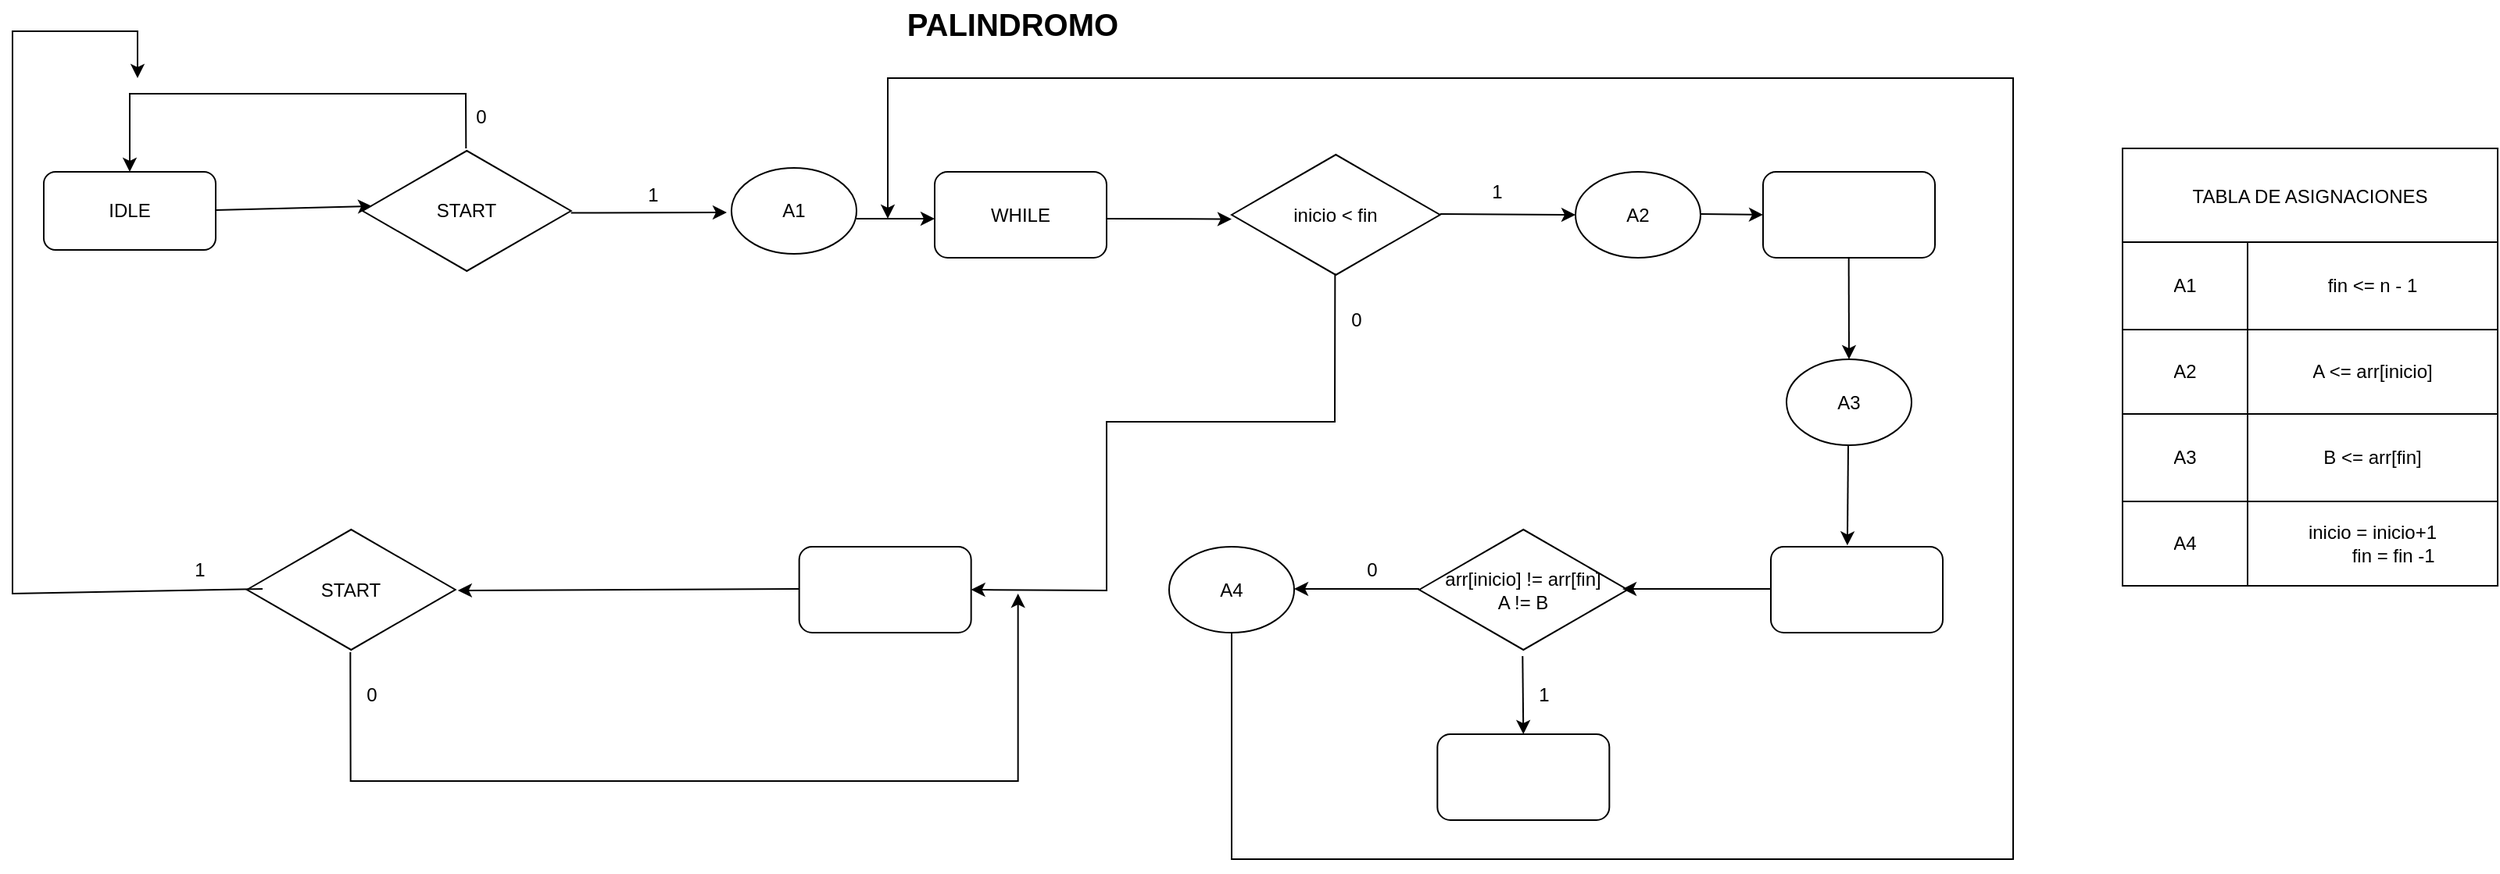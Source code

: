 <mxfile version="24.2.1" type="device">
  <diagram name="Página-1" id="VscOV9Ah3eZwBUc0Lz3c">
    <mxGraphModel dx="1615" dy="940" grid="1" gridSize="10" guides="1" tooltips="1" connect="1" arrows="1" fold="1" page="1" pageScale="1" pageWidth="827" pageHeight="1169" math="0" shadow="0">
      <root>
        <mxCell id="0" />
        <mxCell id="1" parent="0" />
        <mxCell id="wc5VOrM7tCtkyL7BnLqv-1" value="IDLE" style="rounded=1;whiteSpace=wrap;html=1;" vertex="1" parent="1">
          <mxGeometry x="60" y="130" width="110" height="50" as="geometry" />
        </mxCell>
        <mxCell id="wc5VOrM7tCtkyL7BnLqv-2" value="START" style="html=1;whiteSpace=wrap;aspect=fixed;shape=isoRectangle;" vertex="1" parent="1">
          <mxGeometry x="264" y="115" width="133.33" height="80" as="geometry" />
        </mxCell>
        <mxCell id="wc5VOrM7tCtkyL7BnLqv-5" value="" style="endArrow=classic;html=1;rounded=0;entryX=0.5;entryY=0;entryDx=0;entryDy=0;" edge="1" parent="1" target="wc5VOrM7tCtkyL7BnLqv-1">
          <mxGeometry width="50" height="50" relative="1" as="geometry">
            <mxPoint x="330.16" y="115" as="sourcePoint" />
            <mxPoint x="110" y="70" as="targetPoint" />
            <Array as="points">
              <mxPoint x="330" y="80" />
              <mxPoint x="115" y="80" />
            </Array>
          </mxGeometry>
        </mxCell>
        <mxCell id="wc5VOrM7tCtkyL7BnLqv-6" value="" style="endArrow=classic;html=1;rounded=0;" edge="1" parent="1">
          <mxGeometry width="50" height="50" relative="1" as="geometry">
            <mxPoint x="170" y="154.5" as="sourcePoint" />
            <mxPoint x="270" y="152" as="targetPoint" />
          </mxGeometry>
        </mxCell>
        <mxCell id="wc5VOrM7tCtkyL7BnLqv-7" value="0" style="text;html=1;align=center;verticalAlign=middle;whiteSpace=wrap;rounded=0;" vertex="1" parent="1">
          <mxGeometry x="310" y="80" width="60" height="30" as="geometry" />
        </mxCell>
        <mxCell id="wc5VOrM7tCtkyL7BnLqv-8" value="" style="endArrow=classic;html=1;rounded=0;" edge="1" parent="1">
          <mxGeometry width="50" height="50" relative="1" as="geometry">
            <mxPoint x="397.33" y="156.25" as="sourcePoint" />
            <mxPoint x="497" y="156" as="targetPoint" />
          </mxGeometry>
        </mxCell>
        <mxCell id="wc5VOrM7tCtkyL7BnLqv-9" value="1" style="text;html=1;align=center;verticalAlign=middle;whiteSpace=wrap;rounded=0;" vertex="1" parent="1">
          <mxGeometry x="420" y="130" width="60" height="30" as="geometry" />
        </mxCell>
        <mxCell id="wc5VOrM7tCtkyL7BnLqv-10" value="&lt;font style=&quot;font-size: 20px;&quot;&gt;&lt;b&gt;PALINDROMO&lt;/b&gt;&lt;/font&gt;" style="text;html=1;align=center;verticalAlign=middle;whiteSpace=wrap;rounded=0;" vertex="1" parent="1">
          <mxGeometry x="650" y="20" width="60" height="30" as="geometry" />
        </mxCell>
        <mxCell id="wc5VOrM7tCtkyL7BnLqv-11" value="A1" style="ellipse;whiteSpace=wrap;html=1;" vertex="1" parent="1">
          <mxGeometry x="500" y="127.5" width="80" height="55" as="geometry" />
        </mxCell>
        <mxCell id="wc5VOrM7tCtkyL7BnLqv-12" value="WHILE" style="rounded=1;whiteSpace=wrap;html=1;" vertex="1" parent="1">
          <mxGeometry x="630" y="130" width="110" height="55" as="geometry" />
        </mxCell>
        <mxCell id="wc5VOrM7tCtkyL7BnLqv-13" value="inicio &amp;lt; fin" style="html=1;whiteSpace=wrap;aspect=fixed;shape=isoRectangle;" vertex="1" parent="1">
          <mxGeometry x="820" y="117.5" width="133.33" height="80" as="geometry" />
        </mxCell>
        <mxCell id="wc5VOrM7tCtkyL7BnLqv-14" value="" style="endArrow=classic;html=1;rounded=0;" edge="1" parent="1">
          <mxGeometry width="50" height="50" relative="1" as="geometry">
            <mxPoint x="580" y="160" as="sourcePoint" />
            <mxPoint x="630" y="160" as="targetPoint" />
            <Array as="points">
              <mxPoint x="600" y="160" />
            </Array>
          </mxGeometry>
        </mxCell>
        <mxCell id="wc5VOrM7tCtkyL7BnLqv-15" value="" style="endArrow=classic;html=1;rounded=0;" edge="1" parent="1">
          <mxGeometry width="50" height="50" relative="1" as="geometry">
            <mxPoint x="740" y="160" as="sourcePoint" />
            <mxPoint x="820" y="160.25" as="targetPoint" />
          </mxGeometry>
        </mxCell>
        <mxCell id="wc5VOrM7tCtkyL7BnLqv-17" value="1" style="text;html=1;align=center;verticalAlign=middle;whiteSpace=wrap;rounded=0;" vertex="1" parent="1">
          <mxGeometry x="960" y="127.5" width="60" height="30" as="geometry" />
        </mxCell>
        <mxCell id="wc5VOrM7tCtkyL7BnLqv-18" value="" style="endArrow=classic;html=1;rounded=0;entryX=0;entryY=0.5;entryDx=0;entryDy=0;" edge="1" parent="1" target="wc5VOrM7tCtkyL7BnLqv-22">
          <mxGeometry width="50" height="50" relative="1" as="geometry">
            <mxPoint x="953.33" y="157" as="sourcePoint" />
            <mxPoint x="1033.33" y="157.25" as="targetPoint" />
          </mxGeometry>
        </mxCell>
        <mxCell id="wc5VOrM7tCtkyL7BnLqv-22" value="A2" style="ellipse;whiteSpace=wrap;html=1;" vertex="1" parent="1">
          <mxGeometry x="1040" y="130" width="80" height="55" as="geometry" />
        </mxCell>
        <mxCell id="wc5VOrM7tCtkyL7BnLqv-23" value="" style="rounded=1;whiteSpace=wrap;html=1;" vertex="1" parent="1">
          <mxGeometry x="1160" y="130" width="110" height="55" as="geometry" />
        </mxCell>
        <mxCell id="wc5VOrM7tCtkyL7BnLqv-25" value="A3" style="ellipse;whiteSpace=wrap;html=1;" vertex="1" parent="1">
          <mxGeometry x="1175" y="250" width="80" height="55" as="geometry" />
        </mxCell>
        <mxCell id="wc5VOrM7tCtkyL7BnLqv-27" value="" style="rounded=1;whiteSpace=wrap;html=1;" vertex="1" parent="1">
          <mxGeometry x="1165" y="370" width="110" height="55" as="geometry" />
        </mxCell>
        <mxCell id="wc5VOrM7tCtkyL7BnLqv-28" value="arr[inicio] != arr[fin]&lt;div&gt;A != B&lt;/div&gt;" style="html=1;whiteSpace=wrap;aspect=fixed;shape=isoRectangle;" vertex="1" parent="1">
          <mxGeometry x="940" y="357.5" width="133.33" height="80" as="geometry" />
        </mxCell>
        <mxCell id="wc5VOrM7tCtkyL7BnLqv-29" value="" style="rounded=1;whiteSpace=wrap;html=1;" vertex="1" parent="1">
          <mxGeometry x="951.66" y="490" width="110" height="55" as="geometry" />
        </mxCell>
        <mxCell id="wc5VOrM7tCtkyL7BnLqv-30" value="A4" style="ellipse;whiteSpace=wrap;html=1;" vertex="1" parent="1">
          <mxGeometry x="780" y="370" width="80" height="55" as="geometry" />
        </mxCell>
        <mxCell id="wc5VOrM7tCtkyL7BnLqv-31" value="" style="rounded=1;whiteSpace=wrap;html=1;" vertex="1" parent="1">
          <mxGeometry x="543.33" y="370" width="110" height="55" as="geometry" />
        </mxCell>
        <mxCell id="wc5VOrM7tCtkyL7BnLqv-32" value="" style="endArrow=classic;html=1;rounded=0;entryX=0;entryY=0.5;entryDx=0;entryDy=0;" edge="1" parent="1" target="wc5VOrM7tCtkyL7BnLqv-23">
          <mxGeometry width="50" height="50" relative="1" as="geometry">
            <mxPoint x="1120" y="157" as="sourcePoint" />
            <mxPoint x="1170" y="157" as="targetPoint" />
          </mxGeometry>
        </mxCell>
        <mxCell id="wc5VOrM7tCtkyL7BnLqv-34" value="" style="endArrow=classic;html=1;rounded=0;entryX=0.5;entryY=0;entryDx=0;entryDy=0;" edge="1" parent="1" target="wc5VOrM7tCtkyL7BnLqv-25">
          <mxGeometry width="50" height="50" relative="1" as="geometry">
            <mxPoint x="1214.83" y="185" as="sourcePoint" />
            <mxPoint x="1214.5" y="238" as="targetPoint" />
          </mxGeometry>
        </mxCell>
        <mxCell id="wc5VOrM7tCtkyL7BnLqv-35" value="" style="endArrow=classic;html=1;rounded=0;entryX=0.445;entryY=-0.015;entryDx=0;entryDy=0;entryPerimeter=0;" edge="1" parent="1" target="wc5VOrM7tCtkyL7BnLqv-27">
          <mxGeometry width="50" height="50" relative="1" as="geometry">
            <mxPoint x="1214.5" y="305" as="sourcePoint" />
            <mxPoint x="1214.67" y="370" as="targetPoint" />
          </mxGeometry>
        </mxCell>
        <mxCell id="wc5VOrM7tCtkyL7BnLqv-36" value="" style="endArrow=classic;html=1;rounded=0;entryX=0.5;entryY=0;entryDx=0;entryDy=0;" edge="1" parent="1" target="wc5VOrM7tCtkyL7BnLqv-29">
          <mxGeometry width="50" height="50" relative="1" as="geometry">
            <mxPoint x="1006.16" y="440" as="sourcePoint" />
            <mxPoint x="1006.33" y="505" as="targetPoint" />
          </mxGeometry>
        </mxCell>
        <mxCell id="wc5VOrM7tCtkyL7BnLqv-37" value="" style="endArrow=classic;html=1;rounded=0;entryX=0.975;entryY=0.494;entryDx=0;entryDy=0;entryPerimeter=0;" edge="1" parent="1" target="wc5VOrM7tCtkyL7BnLqv-28">
          <mxGeometry width="50" height="50" relative="1" as="geometry">
            <mxPoint x="1165.0" y="397" as="sourcePoint" />
            <mxPoint x="1093.34" y="397" as="targetPoint" />
          </mxGeometry>
        </mxCell>
        <mxCell id="wc5VOrM7tCtkyL7BnLqv-38" value="" style="endArrow=classic;html=1;rounded=0;entryX=0.975;entryY=0.494;entryDx=0;entryDy=0;entryPerimeter=0;" edge="1" parent="1">
          <mxGeometry width="50" height="50" relative="1" as="geometry">
            <mxPoint x="940" y="397" as="sourcePoint" />
            <mxPoint x="860" y="397" as="targetPoint" />
          </mxGeometry>
        </mxCell>
        <mxCell id="wc5VOrM7tCtkyL7BnLqv-39" value="" style="endArrow=classic;html=1;rounded=0;" edge="1" parent="1">
          <mxGeometry width="50" height="50" relative="1" as="geometry">
            <mxPoint x="820" y="425" as="sourcePoint" />
            <mxPoint x="600" y="160" as="targetPoint" />
            <Array as="points">
              <mxPoint x="820" y="570" />
              <mxPoint x="1320" y="570" />
              <mxPoint x="1320" y="70" />
              <mxPoint x="600" y="70" />
            </Array>
          </mxGeometry>
        </mxCell>
        <mxCell id="wc5VOrM7tCtkyL7BnLqv-40" value="START" style="html=1;whiteSpace=wrap;aspect=fixed;shape=isoRectangle;" vertex="1" parent="1">
          <mxGeometry x="190" y="357.5" width="133.33" height="80" as="geometry" />
        </mxCell>
        <mxCell id="wc5VOrM7tCtkyL7BnLqv-41" value="" style="endArrow=classic;html=1;rounded=0;entryX=1.012;entryY=0.506;entryDx=0;entryDy=0;entryPerimeter=0;" edge="1" parent="1" target="wc5VOrM7tCtkyL7BnLqv-40">
          <mxGeometry width="50" height="50" relative="1" as="geometry">
            <mxPoint x="543.33" y="397" as="sourcePoint" />
            <mxPoint x="463.33" y="397" as="targetPoint" />
          </mxGeometry>
        </mxCell>
        <mxCell id="wc5VOrM7tCtkyL7BnLqv-42" value="" style="endArrow=classic;html=1;rounded=0;" edge="1" parent="1">
          <mxGeometry width="50" height="50" relative="1" as="geometry">
            <mxPoint x="200" y="397" as="sourcePoint" />
            <mxPoint x="120" y="70" as="targetPoint" />
            <Array as="points">
              <mxPoint x="40" y="400" />
              <mxPoint x="40" y="40" />
              <mxPoint x="120" y="40" />
            </Array>
          </mxGeometry>
        </mxCell>
        <mxCell id="wc5VOrM7tCtkyL7BnLqv-43" value="" style="endArrow=classic;html=1;rounded=0;" edge="1" parent="1">
          <mxGeometry width="50" height="50" relative="1" as="geometry">
            <mxPoint x="256.16" y="437.5" as="sourcePoint" />
            <mxPoint x="683.33" y="400" as="targetPoint" />
            <Array as="points">
              <mxPoint x="256.16" y="447.5" />
              <mxPoint x="256.33" y="520" />
              <mxPoint x="683.33" y="520" />
            </Array>
          </mxGeometry>
        </mxCell>
        <mxCell id="wc5VOrM7tCtkyL7BnLqv-45" value="0" style="text;html=1;align=center;verticalAlign=middle;whiteSpace=wrap;rounded=0;" vertex="1" parent="1">
          <mxGeometry x="880" y="370" width="60" height="30" as="geometry" />
        </mxCell>
        <mxCell id="wc5VOrM7tCtkyL7BnLqv-46" value="1" style="text;html=1;align=center;verticalAlign=middle;whiteSpace=wrap;rounded=0;" vertex="1" parent="1">
          <mxGeometry x="990" y="450" width="60" height="30" as="geometry" />
        </mxCell>
        <mxCell id="wc5VOrM7tCtkyL7BnLqv-47" value="" style="endArrow=classic;html=1;rounded=0;entryX=1;entryY=0.5;entryDx=0;entryDy=0;" edge="1" parent="1" target="wc5VOrM7tCtkyL7BnLqv-31">
          <mxGeometry width="50" height="50" relative="1" as="geometry">
            <mxPoint x="886.17" y="195" as="sourcePoint" />
            <mxPoint x="660" y="400" as="targetPoint" />
            <Array as="points">
              <mxPoint x="886" y="290" />
              <mxPoint x="740" y="290" />
              <mxPoint x="740" y="398" />
            </Array>
          </mxGeometry>
        </mxCell>
        <mxCell id="wc5VOrM7tCtkyL7BnLqv-48" value="0" style="text;html=1;align=center;verticalAlign=middle;whiteSpace=wrap;rounded=0;" vertex="1" parent="1">
          <mxGeometry x="870" y="210" width="60" height="30" as="geometry" />
        </mxCell>
        <mxCell id="wc5VOrM7tCtkyL7BnLqv-49" style="edgeStyle=orthogonalEdgeStyle;rounded=0;orthogonalLoop=1;jettySize=auto;html=1;exitX=0.5;exitY=1;exitDx=0;exitDy=0;" edge="1" parent="1" source="wc5VOrM7tCtkyL7BnLqv-48" target="wc5VOrM7tCtkyL7BnLqv-48">
          <mxGeometry relative="1" as="geometry" />
        </mxCell>
        <mxCell id="wc5VOrM7tCtkyL7BnLqv-50" value="1" style="text;html=1;align=center;verticalAlign=middle;whiteSpace=wrap;rounded=0;" vertex="1" parent="1">
          <mxGeometry x="130" y="370" width="60" height="30" as="geometry" />
        </mxCell>
        <mxCell id="wc5VOrM7tCtkyL7BnLqv-51" value="0" style="text;html=1;align=center;verticalAlign=middle;whiteSpace=wrap;rounded=0;" vertex="1" parent="1">
          <mxGeometry x="240" y="450" width="60" height="30" as="geometry" />
        </mxCell>
        <mxCell id="wc5VOrM7tCtkyL7BnLqv-52" value="TABLA DE ASIGNACIONES" style="shape=table;startSize=60;container=1;collapsible=0;childLayout=tableLayout;" vertex="1" parent="1">
          <mxGeometry x="1390" y="115" width="240" height="280" as="geometry" />
        </mxCell>
        <mxCell id="wc5VOrM7tCtkyL7BnLqv-53" value="" style="shape=tableRow;horizontal=0;startSize=0;swimlaneHead=0;swimlaneBody=0;strokeColor=inherit;top=0;left=0;bottom=0;right=0;collapsible=0;dropTarget=0;fillColor=none;points=[[0,0.5],[1,0.5]];portConstraint=eastwest;" vertex="1" parent="wc5VOrM7tCtkyL7BnLqv-52">
          <mxGeometry y="60" width="240" height="56" as="geometry" />
        </mxCell>
        <mxCell id="wc5VOrM7tCtkyL7BnLqv-54" value="A1" style="shape=partialRectangle;html=1;whiteSpace=wrap;connectable=0;strokeColor=inherit;overflow=hidden;fillColor=none;top=0;left=0;bottom=0;right=0;pointerEvents=1;" vertex="1" parent="wc5VOrM7tCtkyL7BnLqv-53">
          <mxGeometry width="80" height="56" as="geometry">
            <mxRectangle width="80" height="56" as="alternateBounds" />
          </mxGeometry>
        </mxCell>
        <mxCell id="wc5VOrM7tCtkyL7BnLqv-55" value="fin &amp;lt;= n - 1" style="shape=partialRectangle;html=1;whiteSpace=wrap;connectable=0;strokeColor=inherit;overflow=hidden;fillColor=none;top=0;left=0;bottom=0;right=0;pointerEvents=1;" vertex="1" parent="wc5VOrM7tCtkyL7BnLqv-53">
          <mxGeometry x="80" width="160" height="56" as="geometry">
            <mxRectangle width="160" height="56" as="alternateBounds" />
          </mxGeometry>
        </mxCell>
        <mxCell id="wc5VOrM7tCtkyL7BnLqv-56" value="" style="shape=tableRow;horizontal=0;startSize=0;swimlaneHead=0;swimlaneBody=0;strokeColor=inherit;top=0;left=0;bottom=0;right=0;collapsible=0;dropTarget=0;fillColor=none;points=[[0,0.5],[1,0.5]];portConstraint=eastwest;" vertex="1" parent="wc5VOrM7tCtkyL7BnLqv-52">
          <mxGeometry y="116" width="240" height="54" as="geometry" />
        </mxCell>
        <mxCell id="wc5VOrM7tCtkyL7BnLqv-57" value="A2" style="shape=partialRectangle;html=1;whiteSpace=wrap;connectable=0;strokeColor=inherit;overflow=hidden;fillColor=none;top=0;left=0;bottom=0;right=0;pointerEvents=1;" vertex="1" parent="wc5VOrM7tCtkyL7BnLqv-56">
          <mxGeometry width="80" height="54" as="geometry">
            <mxRectangle width="80" height="54" as="alternateBounds" />
          </mxGeometry>
        </mxCell>
        <mxCell id="wc5VOrM7tCtkyL7BnLqv-58" value="A &amp;lt;= arr[inicio]" style="shape=partialRectangle;html=1;whiteSpace=wrap;connectable=0;strokeColor=inherit;overflow=hidden;fillColor=none;top=0;left=0;bottom=0;right=0;pointerEvents=1;" vertex="1" parent="wc5VOrM7tCtkyL7BnLqv-56">
          <mxGeometry x="80" width="160" height="54" as="geometry">
            <mxRectangle width="160" height="54" as="alternateBounds" />
          </mxGeometry>
        </mxCell>
        <mxCell id="wc5VOrM7tCtkyL7BnLqv-59" value="" style="shape=tableRow;horizontal=0;startSize=0;swimlaneHead=0;swimlaneBody=0;strokeColor=inherit;top=0;left=0;bottom=0;right=0;collapsible=0;dropTarget=0;fillColor=none;points=[[0,0.5],[1,0.5]];portConstraint=eastwest;" vertex="1" parent="wc5VOrM7tCtkyL7BnLqv-52">
          <mxGeometry y="170" width="240" height="56" as="geometry" />
        </mxCell>
        <mxCell id="wc5VOrM7tCtkyL7BnLqv-60" value="A3" style="shape=partialRectangle;html=1;whiteSpace=wrap;connectable=0;strokeColor=inherit;overflow=hidden;fillColor=none;top=0;left=0;bottom=0;right=0;pointerEvents=1;" vertex="1" parent="wc5VOrM7tCtkyL7BnLqv-59">
          <mxGeometry width="80" height="56" as="geometry">
            <mxRectangle width="80" height="56" as="alternateBounds" />
          </mxGeometry>
        </mxCell>
        <mxCell id="wc5VOrM7tCtkyL7BnLqv-61" value="B &amp;lt;=&amp;nbsp;arr[fin]" style="shape=partialRectangle;html=1;whiteSpace=wrap;connectable=0;strokeColor=inherit;overflow=hidden;fillColor=none;top=0;left=0;bottom=0;right=0;pointerEvents=1;" vertex="1" parent="wc5VOrM7tCtkyL7BnLqv-59">
          <mxGeometry x="80" width="160" height="56" as="geometry">
            <mxRectangle width="160" height="56" as="alternateBounds" />
          </mxGeometry>
        </mxCell>
        <mxCell id="wc5VOrM7tCtkyL7BnLqv-62" value="" style="shape=tableRow;horizontal=0;startSize=0;swimlaneHead=0;swimlaneBody=0;strokeColor=inherit;top=0;left=0;bottom=0;right=0;collapsible=0;dropTarget=0;fillColor=none;points=[[0,0.5],[1,0.5]];portConstraint=eastwest;" vertex="1" parent="wc5VOrM7tCtkyL7BnLqv-52">
          <mxGeometry y="226" width="240" height="54" as="geometry" />
        </mxCell>
        <mxCell id="wc5VOrM7tCtkyL7BnLqv-63" value="A4" style="shape=partialRectangle;html=1;whiteSpace=wrap;connectable=0;strokeColor=inherit;overflow=hidden;fillColor=none;top=0;left=0;bottom=0;right=0;pointerEvents=1;" vertex="1" parent="wc5VOrM7tCtkyL7BnLqv-62">
          <mxGeometry width="80" height="54" as="geometry">
            <mxRectangle width="80" height="54" as="alternateBounds" />
          </mxGeometry>
        </mxCell>
        <mxCell id="wc5VOrM7tCtkyL7BnLqv-64" value="&lt;div&gt;inicio = inicio+1&lt;/div&gt;&lt;div&gt;&amp;nbsp; &amp;nbsp; &amp;nbsp; &amp;nbsp; fin = fin -1&lt;/div&gt;" style="shape=partialRectangle;html=1;whiteSpace=wrap;connectable=0;strokeColor=inherit;overflow=hidden;fillColor=none;top=0;left=0;bottom=0;right=0;pointerEvents=1;" vertex="1" parent="wc5VOrM7tCtkyL7BnLqv-62">
          <mxGeometry x="80" width="160" height="54" as="geometry">
            <mxRectangle width="160" height="54" as="alternateBounds" />
          </mxGeometry>
        </mxCell>
      </root>
    </mxGraphModel>
  </diagram>
</mxfile>
